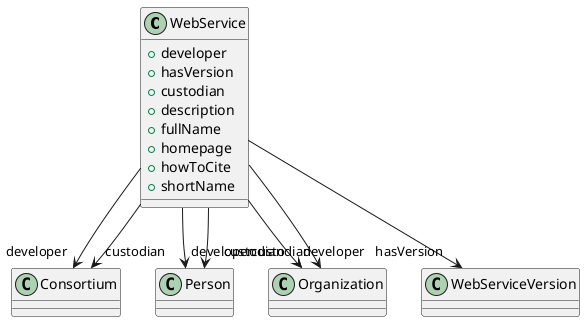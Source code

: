 @startuml
class WebService {
+developer
+hasVersion
+custodian
+description
+fullName
+homepage
+howToCite
+shortName

}
WebService -d-> "developer" Consortium
WebService -d-> "developer" Person
WebService -d-> "developer" Organization
WebService -d-> "hasVersion" WebServiceVersion
WebService -d-> "custodian" Consortium
WebService -d-> "custodian" Person
WebService -d-> "custodian" Organization

@enduml